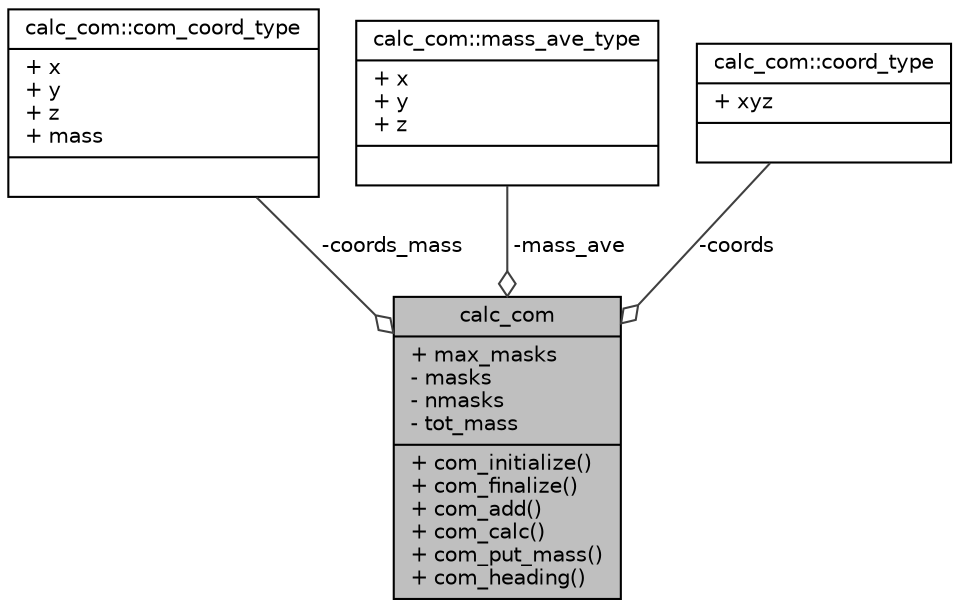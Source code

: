 digraph "calc_com"
{
  edge [fontname="Helvetica",fontsize="10",labelfontname="Helvetica",labelfontsize="10"];
  node [fontname="Helvetica",fontsize="10",shape=record];
  Node1 [label="{calc_com\n|+ max_masks\l- masks\l- nmasks\l- tot_mass\l|+ com_initialize()\l+ com_finalize()\l+ com_add()\l+ com_calc()\l+ com_put_mass()\l+ com_heading()\l}",height=0.2,width=0.4,color="black", fillcolor="grey75", style="filled" fontcolor="black"];
  Node2 -> Node1 [color="grey25",fontsize="10",style="solid",label=" -coords_mass" ,arrowhead="odiamond",fontname="Helvetica"];
  Node2 [label="{calc_com::com_coord_type\n|+ x\l+ y\l+ z\l+ mass\l|}",height=0.2,width=0.4,color="black", fillcolor="white", style="filled",URL="$structcalc__com_1_1com__coord__type.html"];
  Node3 -> Node1 [color="grey25",fontsize="10",style="solid",label=" -mass_ave" ,arrowhead="odiamond",fontname="Helvetica"];
  Node3 [label="{calc_com::mass_ave_type\n|+ x\l+ y\l+ z\l|}",height=0.2,width=0.4,color="black", fillcolor="white", style="filled",URL="$structcalc__com_1_1mass__ave__type.html"];
  Node4 -> Node1 [color="grey25",fontsize="10",style="solid",label=" -coords" ,arrowhead="odiamond",fontname="Helvetica"];
  Node4 [label="{calc_com::coord_type\n|+ xyz\l|}",height=0.2,width=0.4,color="black", fillcolor="white", style="filled",URL="$structcalc__com_1_1coord__type.html"];
}
